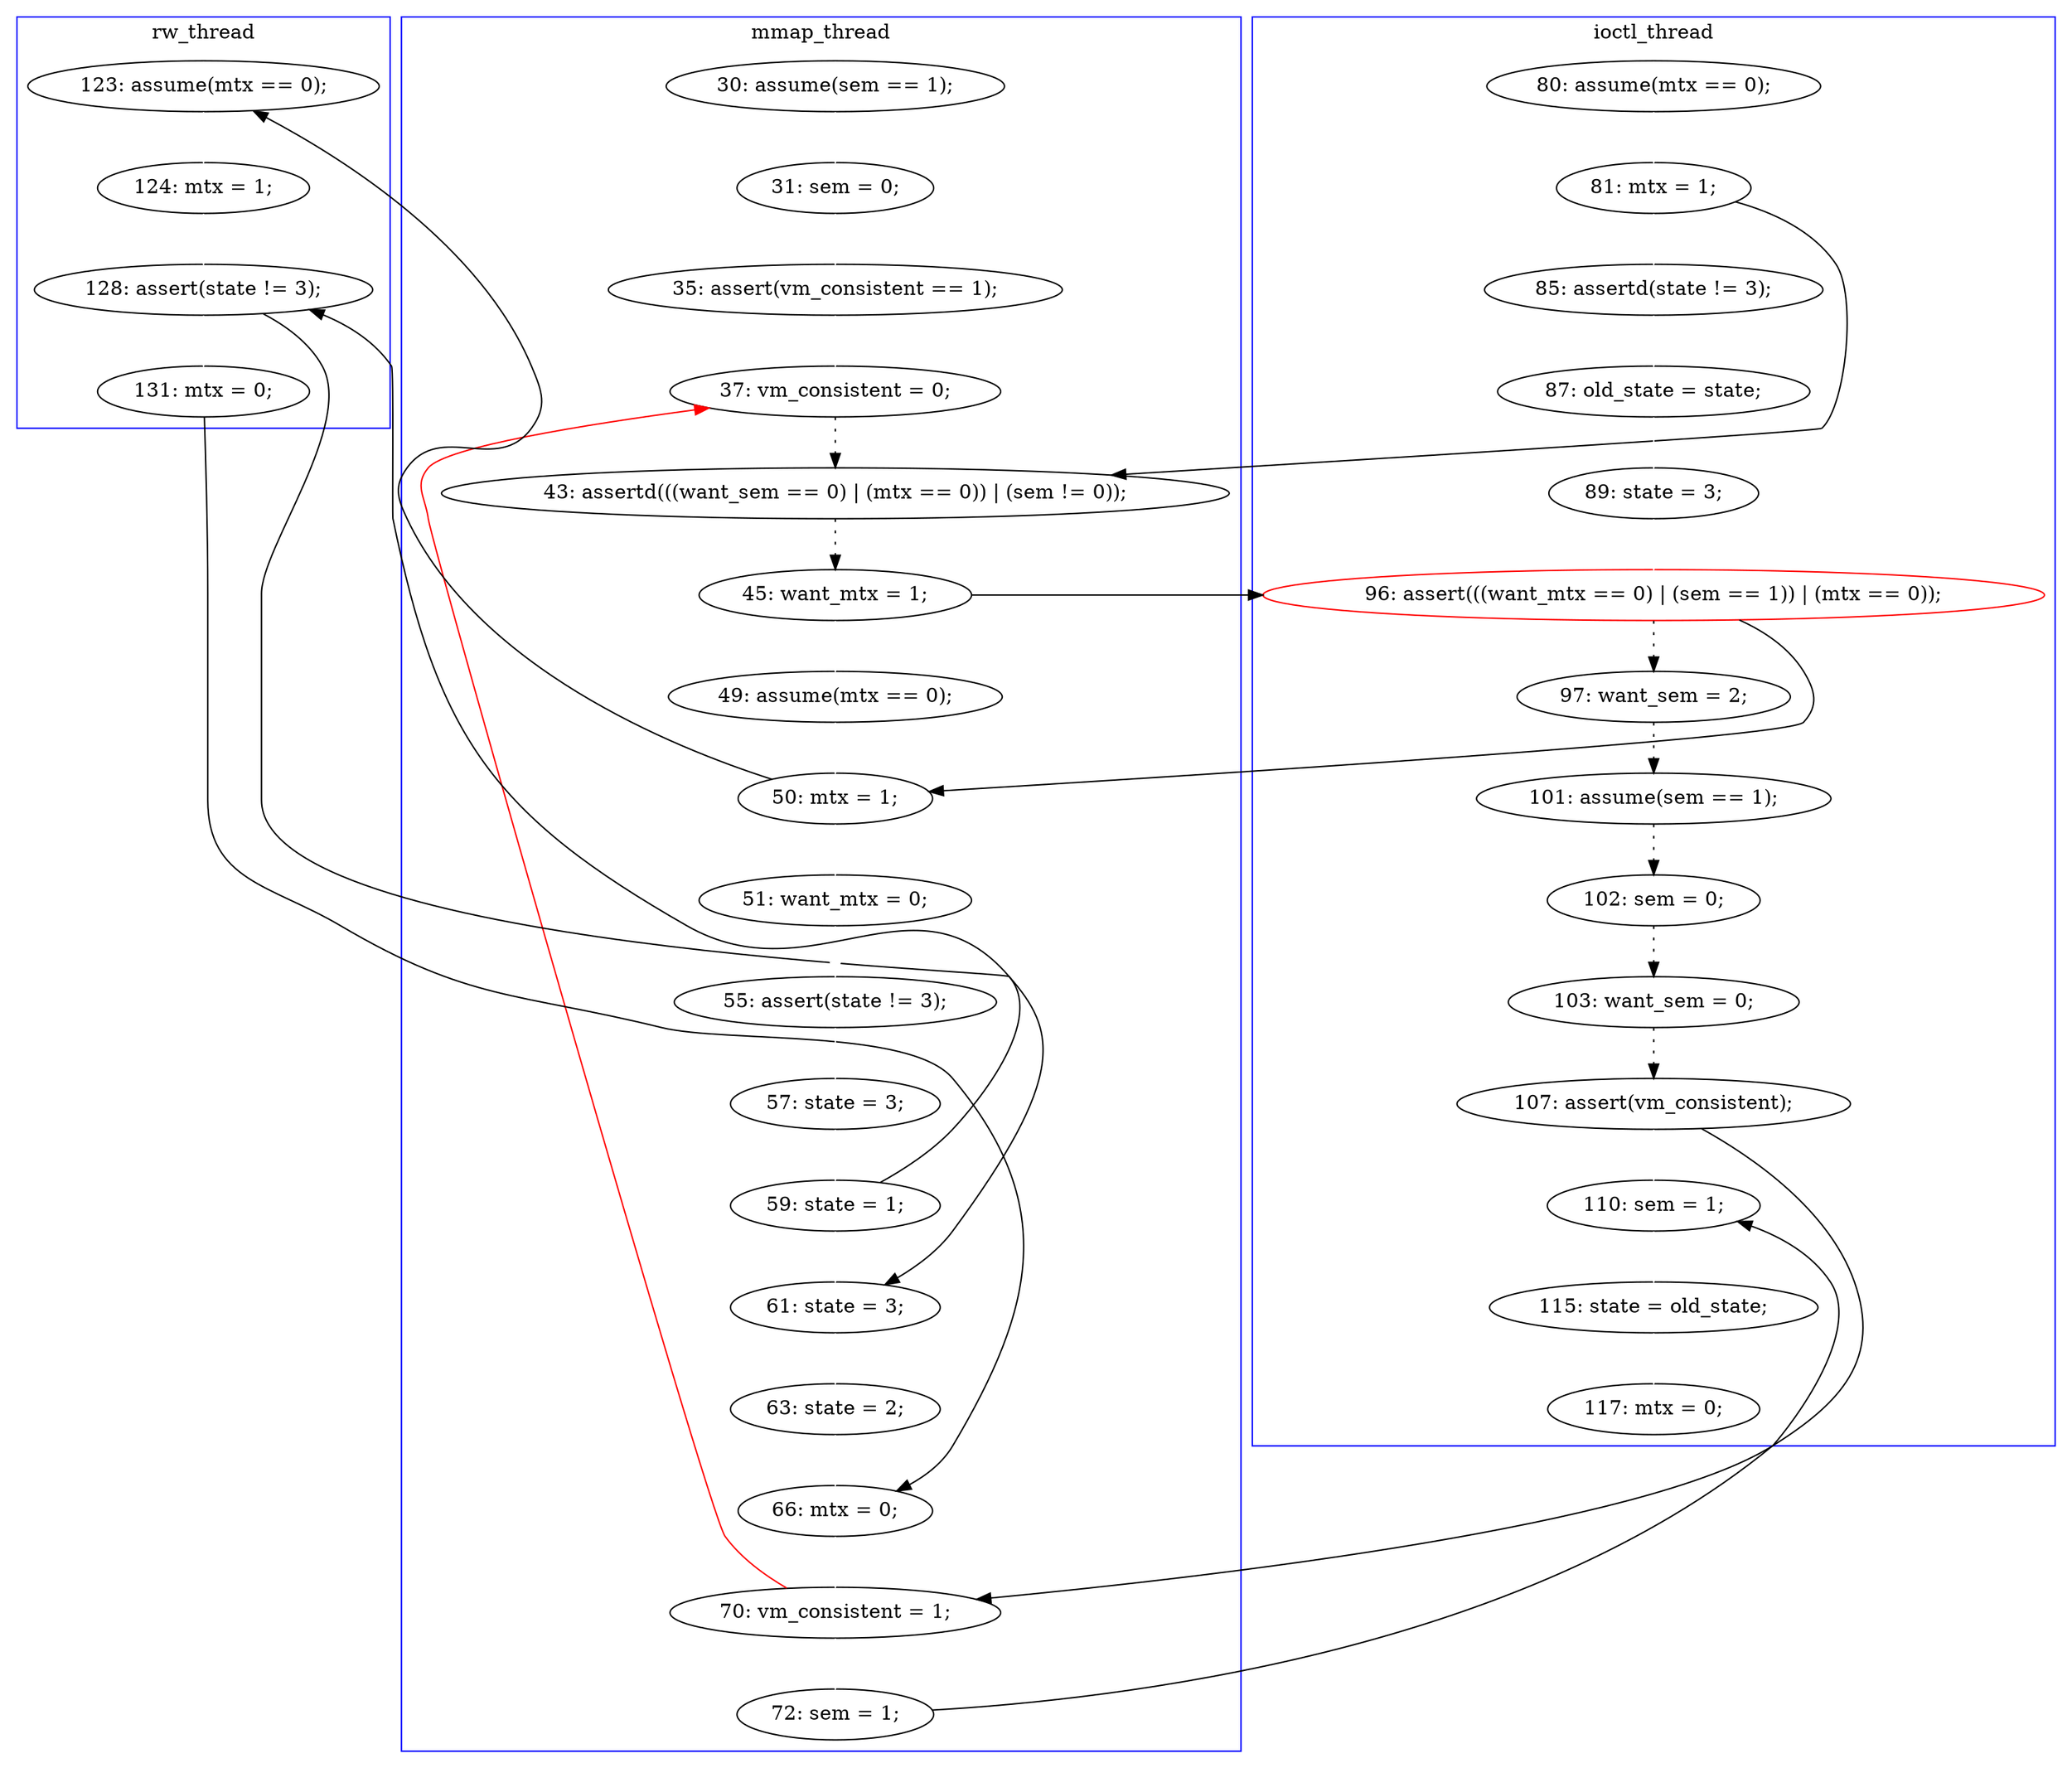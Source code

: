 digraph Counterexample {
	47 -> 19 [color = red, style = solid, constraint = false]
	43 -> 45 [color = white, style = solid]
	36 -> 45 [color = black, style = solid, constraint = false]
	48 -> 53 [color = black, style = solid, constraint = false]
	16 -> 18 [color = white, style = solid]
	22 -> 23 [color = black, style = dotted]
	18 -> 19 [color = white, style = solid]
	54 -> 56 [color = white, style = solid]
	26 -> 28 [color = black, style = solid, constraint = false]
	24 -> 26 [color = white, style = solid]
	23 -> 27 [color = white, style = solid]
	35 -> 42 [color = black, style = solid, constraint = false]
	44 -> 47 [color = black, style = solid, constraint = false]
	14 -> 22 [color = black, style = solid, constraint = false]
	29 -> 30 [color = white, style = solid]
	42 -> 43 [color = white, style = solid]
	45 -> 47 [color = white, style = solid]
	34 -> 35 [color = black, style = solid, constraint = false]
	35 -> 36 [color = white, style = solid]
	13 -> 14 [color = white, style = solid]
	19 -> 22 [color = black, style = dotted]
	30 -> 31 [color = white, style = solid]
	20 -> 21 [color = white, style = solid]
	23 -> 26 [color = black, style = solid, constraint = false]
	33 -> 35 [color = white, style = solid]
	44 -> 53 [color = white, style = solid]
	31 -> 34 [color = white, style = solid]
	28 -> 29 [color = white, style = solid]
	21 -> 24 [color = white, style = solid]
	38 -> 39 [color = black, style = dotted]
	26 -> 37 [color = black, style = dotted]
	15 -> 16 [color = white, style = solid]
	14 -> 20 [color = white, style = solid]
	28 -> 32 [color = black, style = solid, constraint = false]
	32 -> 33 [color = white, style = solid]
	53 -> 54 [color = white, style = solid]
	47 -> 48 [color = white, style = solid]
	40 -> 44 [color = black, style = dotted]
	34 -> 42 [color = white, style = solid]
	27 -> 28 [color = white, style = solid]
	39 -> 40 [color = black, style = dotted]
	37 -> 38 [color = black, style = dotted]
	subgraph cluster2 {
		label = ioctl_thread
		color = blue
		37  [label = "97: want_sem = 2;"]
		40  [label = "103: want_sem = 0;"]
		53  [label = "110: sem = 1;"]
		21  [label = "87: old_state = state;"]
		20  [label = "85: assertd(state != 3);"]
		26  [label = "96: assert(((want_mtx == 0) | (sem == 1)) | (mtx == 0));", color = red]
		54  [label = "115: state = old_state;"]
		14  [label = "81: mtx = 1;"]
		24  [label = "89: state = 3;"]
		13  [label = "80: assume(mtx == 0);"]
		44  [label = "107: assert(vm_consistent);"]
		38  [label = "101: assume(sem == 1);"]
		56  [label = "117: mtx = 0;"]
		39  [label = "102: sem = 0;"]
	}
	subgraph cluster3 {
		label = rw_thread
		color = blue
		32  [label = "123: assume(mtx == 0);"]
		33  [label = "124: mtx = 1;"]
		36  [label = "131: mtx = 0;"]
		35  [label = "128: assert(state != 3);"]
	}
	subgraph cluster1 {
		label = mmap_thread
		color = blue
		16  [label = "31: sem = 0;"]
		19  [label = "37: vm_consistent = 0;"]
		15  [label = "30: assume(sem == 1);"]
		47  [label = "70: vm_consistent = 1;"]
		23  [label = "45: want_mtx = 1;"]
		48  [label = "72: sem = 1;"]
		31  [label = "57: state = 3;"]
		30  [label = "55: assert(state != 3);"]
		27  [label = "49: assume(mtx == 0);"]
		42  [label = "61: state = 3;"]
		22  [label = "43: assertd(((want_sem == 0) | (mtx == 0)) | (sem != 0));"]
		29  [label = "51: want_mtx = 0;"]
		34  [label = "59: state = 1;"]
		43  [label = "63: state = 2;"]
		28  [label = "50: mtx = 1;"]
		45  [label = "66: mtx = 0;"]
		18  [label = "35: assert(vm_consistent == 1);"]
	}
}